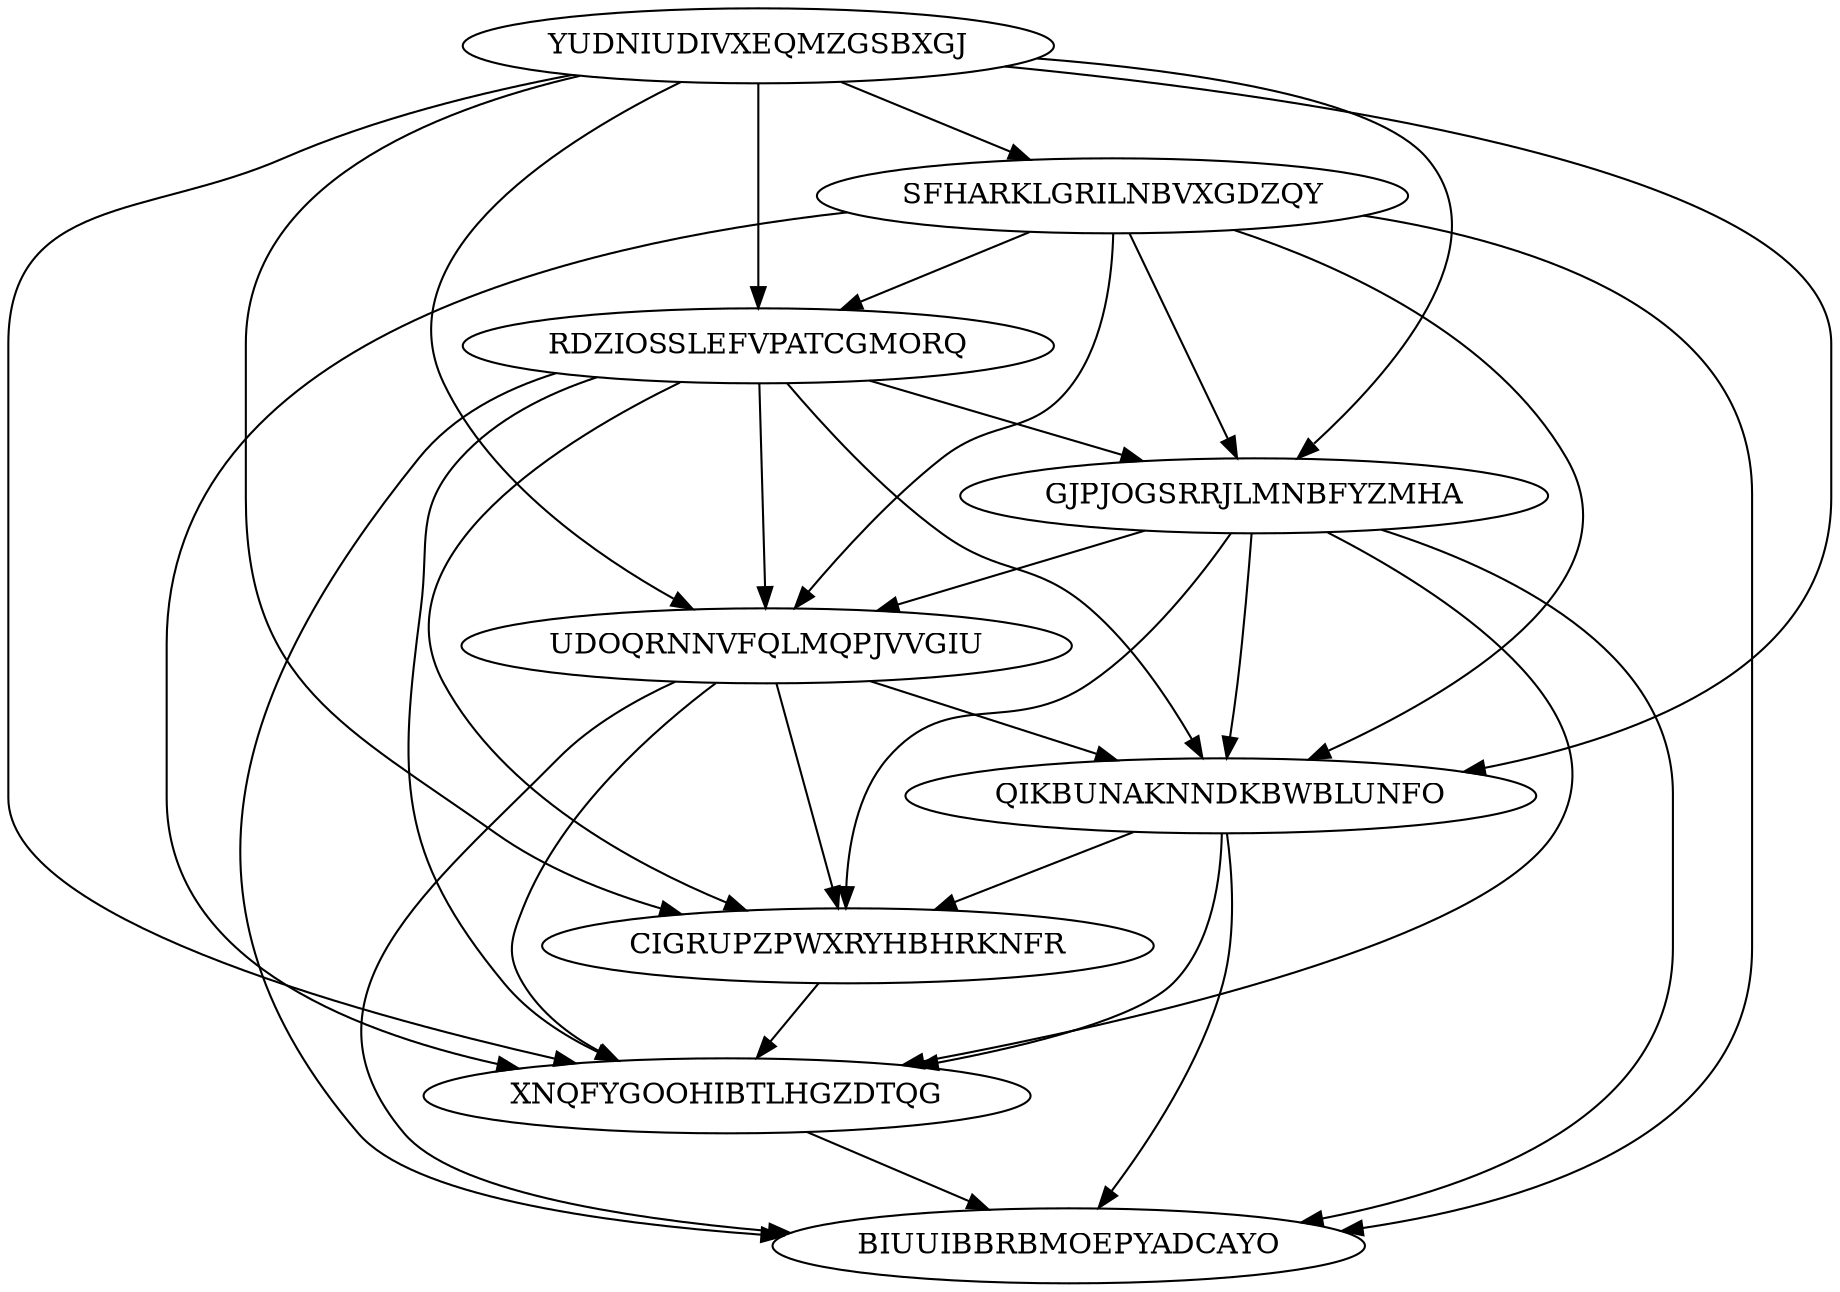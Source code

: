 digraph "N9M33" {
	YUDNIUDIVXEQMZGSBXGJ			[Weight=19, Start=0, Processor=1];
	SFHARKLGRILNBVXGDZQY			[Weight=13, Start=19, Processor=1];
	RDZIOSSLEFVPATCGMORQ			[Weight=19, Start=32, Processor=1];
	GJPJOGSRRJLMNBFYZMHA			[Weight=18, Start=51, Processor=1];
	UDOQRNNVFQLMQPJVVGIU			[Weight=13, Start=69, Processor=1];
	QIKBUNAKNNDKBWBLUNFO			[Weight=14, Start=82, Processor=1];
	CIGRUPZPWXRYHBHRKNFR			[Weight=10, Start=96, Processor=1];
	XNQFYGOOHIBTLHGZDTQG			[Weight=13, Start=106, Processor=1];
	BIUUIBBRBMOEPYADCAYO			[Weight=10, Start=119, Processor=1];
	GJPJOGSRRJLMNBFYZMHA -> QIKBUNAKNNDKBWBLUNFO		[Weight=12];
	GJPJOGSRRJLMNBFYZMHA -> UDOQRNNVFQLMQPJVVGIU		[Weight=14];
	GJPJOGSRRJLMNBFYZMHA -> XNQFYGOOHIBTLHGZDTQG		[Weight=11];
	YUDNIUDIVXEQMZGSBXGJ -> SFHARKLGRILNBVXGDZQY		[Weight=14];
	UDOQRNNVFQLMQPJVVGIU -> XNQFYGOOHIBTLHGZDTQG		[Weight=16];
	XNQFYGOOHIBTLHGZDTQG -> BIUUIBBRBMOEPYADCAYO		[Weight=16];
	QIKBUNAKNNDKBWBLUNFO -> XNQFYGOOHIBTLHGZDTQG		[Weight=10];
	YUDNIUDIVXEQMZGSBXGJ -> CIGRUPZPWXRYHBHRKNFR		[Weight=20];
	YUDNIUDIVXEQMZGSBXGJ -> RDZIOSSLEFVPATCGMORQ		[Weight=18];
	CIGRUPZPWXRYHBHRKNFR -> XNQFYGOOHIBTLHGZDTQG		[Weight=19];
	GJPJOGSRRJLMNBFYZMHA -> BIUUIBBRBMOEPYADCAYO		[Weight=15];
	RDZIOSSLEFVPATCGMORQ -> BIUUIBBRBMOEPYADCAYO		[Weight=17];
	SFHARKLGRILNBVXGDZQY -> QIKBUNAKNNDKBWBLUNFO		[Weight=15];
	YUDNIUDIVXEQMZGSBXGJ -> XNQFYGOOHIBTLHGZDTQG		[Weight=12];
	SFHARKLGRILNBVXGDZQY -> UDOQRNNVFQLMQPJVVGIU		[Weight=12];
	RDZIOSSLEFVPATCGMORQ -> GJPJOGSRRJLMNBFYZMHA		[Weight=19];
	SFHARKLGRILNBVXGDZQY -> BIUUIBBRBMOEPYADCAYO		[Weight=10];
	GJPJOGSRRJLMNBFYZMHA -> CIGRUPZPWXRYHBHRKNFR		[Weight=19];
	QIKBUNAKNNDKBWBLUNFO -> BIUUIBBRBMOEPYADCAYO		[Weight=13];
	UDOQRNNVFQLMQPJVVGIU -> CIGRUPZPWXRYHBHRKNFR		[Weight=16];
	RDZIOSSLEFVPATCGMORQ -> CIGRUPZPWXRYHBHRKNFR		[Weight=10];
	QIKBUNAKNNDKBWBLUNFO -> CIGRUPZPWXRYHBHRKNFR		[Weight=17];
	YUDNIUDIVXEQMZGSBXGJ -> UDOQRNNVFQLMQPJVVGIU		[Weight=13];
	RDZIOSSLEFVPATCGMORQ -> UDOQRNNVFQLMQPJVVGIU		[Weight=19];
	YUDNIUDIVXEQMZGSBXGJ -> GJPJOGSRRJLMNBFYZMHA		[Weight=13];
	SFHARKLGRILNBVXGDZQY -> GJPJOGSRRJLMNBFYZMHA		[Weight=19];
	RDZIOSSLEFVPATCGMORQ -> QIKBUNAKNNDKBWBLUNFO		[Weight=17];
	YUDNIUDIVXEQMZGSBXGJ -> QIKBUNAKNNDKBWBLUNFO		[Weight=11];
	UDOQRNNVFQLMQPJVVGIU -> QIKBUNAKNNDKBWBLUNFO		[Weight=19];
	RDZIOSSLEFVPATCGMORQ -> XNQFYGOOHIBTLHGZDTQG		[Weight=11];
	SFHARKLGRILNBVXGDZQY -> RDZIOSSLEFVPATCGMORQ		[Weight=16];
	UDOQRNNVFQLMQPJVVGIU -> BIUUIBBRBMOEPYADCAYO		[Weight=13];
	SFHARKLGRILNBVXGDZQY -> XNQFYGOOHIBTLHGZDTQG		[Weight=19];
}
